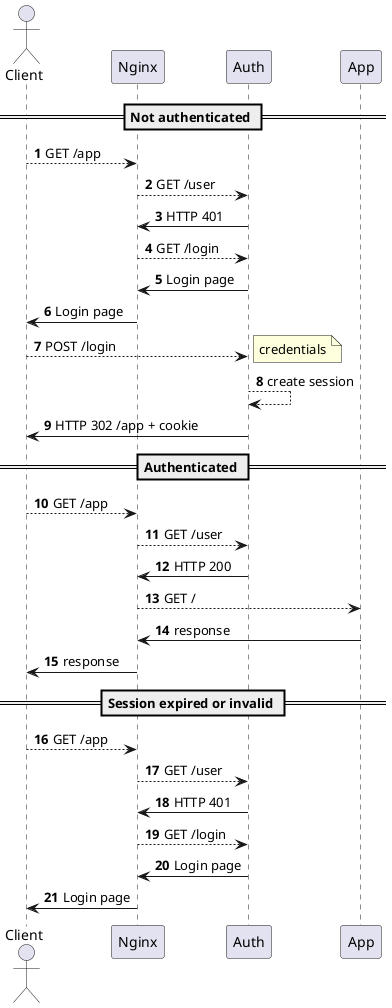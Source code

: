 @startuml
autonumber

Actor Client

participant Nginx
participant Auth
participant App


== Not authenticated ==

Client --> Nginx: GET /app 
Nginx --> Auth: GET /user
Auth -> Nginx: HTTP 401
Nginx --> Auth: GET /login
Auth -> Nginx: Login page
Nginx -> Client: Login page

Client --> Auth: POST /login
note right: credentials
Auth --> Auth: create session
Auth -> Client: HTTP 302 /app + cookie

== Authenticated ==

Client --> Nginx: GET /app
Nginx --> Auth: GET /user
Auth -> Nginx: HTTP 200
Nginx --> App: GET /
App -> Nginx: response
Nginx -> Client: response

== Session expired or invalid ==

Client --> Nginx: GET /app
Nginx --> Auth: GET /user
Auth -> Nginx: HTTP 401
Nginx --> Auth: GET /login
Auth -> Nginx: Login page
Nginx -> Client: Login page

@enduml
